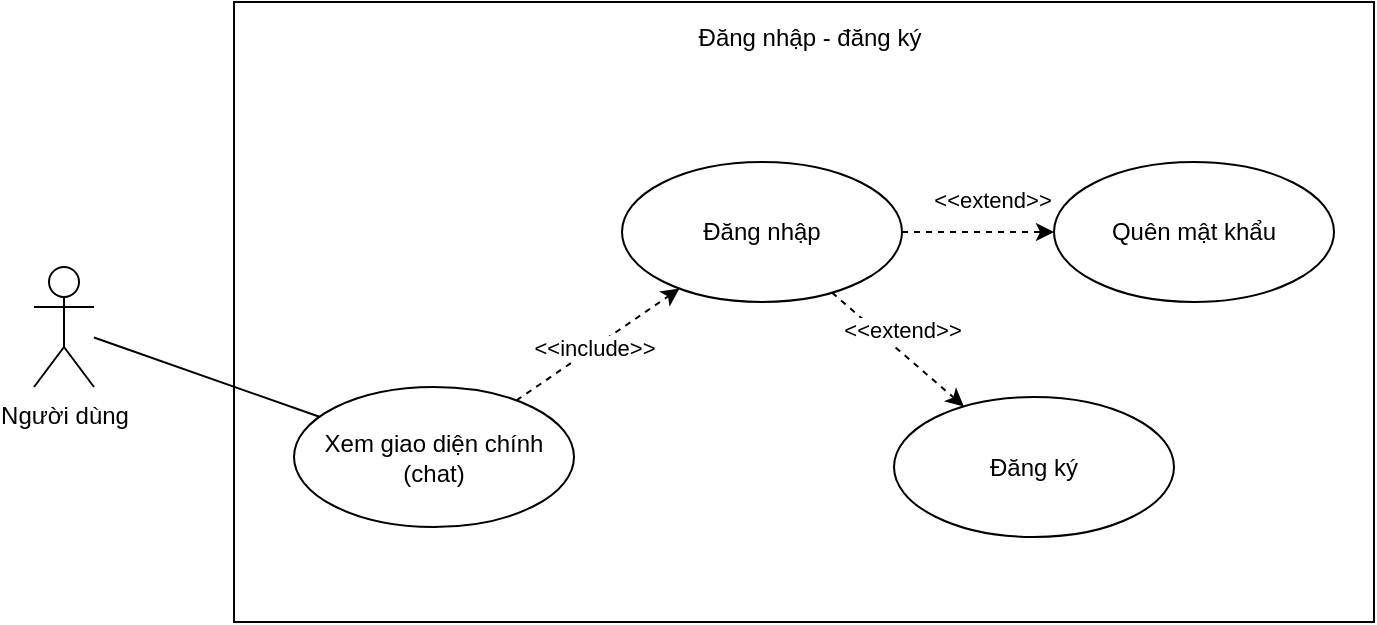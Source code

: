 <mxfile version="15.8.8" type="device" pages="4"><diagram name="đăng nhập đăng ký" id="JWyEaJ5nRwnsTtdnJsmN"><mxGraphModel dx="981" dy="526" grid="0" gridSize="10" guides="1" tooltips="1" connect="1" arrows="1" fold="1" page="1" pageScale="1" pageWidth="827" pageHeight="1169" math="0" shadow="0"><root><mxCell id="DENlEIInGGEMOSzq-gNh-0"/><mxCell id="DENlEIInGGEMOSzq-gNh-1" parent="DENlEIInGGEMOSzq-gNh-0"/><mxCell id="DENlEIInGGEMOSzq-gNh-2" value="" style="rounded=0;whiteSpace=wrap;html=1;" parent="DENlEIInGGEMOSzq-gNh-1" vertex="1"><mxGeometry x="150" y="180" width="570" height="310" as="geometry"/></mxCell><mxCell id="DENlEIInGGEMOSzq-gNh-3" value="Đăng nhập" style="ellipse;whiteSpace=wrap;html=1;" parent="DENlEIInGGEMOSzq-gNh-1" vertex="1"><mxGeometry x="344" y="260" width="140" height="70" as="geometry"/></mxCell><mxCell id="DENlEIInGGEMOSzq-gNh-5" value="Người dùng" style="shape=umlActor;verticalLabelPosition=bottom;verticalAlign=top;html=1;" parent="DENlEIInGGEMOSzq-gNh-1" vertex="1"><mxGeometry x="50" y="312.5" width="30" height="60" as="geometry"/></mxCell><mxCell id="DENlEIInGGEMOSzq-gNh-9" value="Đăng ký" style="ellipse;whiteSpace=wrap;html=1;" parent="DENlEIInGGEMOSzq-gNh-1" vertex="1"><mxGeometry x="480" y="377.5" width="140" height="70" as="geometry"/></mxCell><mxCell id="DENlEIInGGEMOSzq-gNh-10" style="rounded=0;orthogonalLoop=1;jettySize=auto;html=1;endArrow=none;endFill=0;" parent="DENlEIInGGEMOSzq-gNh-1" source="DENlEIInGGEMOSzq-gNh-5" target="DENlEIInGGEMOSzq-gNh-21" edge="1"><mxGeometry relative="1" as="geometry"><mxPoint x="80" y="407.643" as="sourcePoint"/><mxPoint x="197.613" y="330.354" as="targetPoint"/></mxGeometry></mxCell><mxCell id="DENlEIInGGEMOSzq-gNh-14" value="Quên mật khẩu" style="ellipse;whiteSpace=wrap;html=1;" parent="DENlEIInGGEMOSzq-gNh-1" vertex="1"><mxGeometry x="560" y="260" width="140" height="70" as="geometry"/></mxCell><mxCell id="DENlEIInGGEMOSzq-gNh-15" style="edgeStyle=none;rounded=0;orthogonalLoop=1;jettySize=auto;html=1;endArrow=classic;endFill=1;dashed=1;" parent="DENlEIInGGEMOSzq-gNh-1" source="DENlEIInGGEMOSzq-gNh-3" target="DENlEIInGGEMOSzq-gNh-14" edge="1"><mxGeometry relative="1" as="geometry"><mxPoint x="433.085" y="382.776" as="sourcePoint"/><mxPoint x="306.889" y="402.182" as="targetPoint"/></mxGeometry></mxCell><mxCell id="DENlEIInGGEMOSzq-gNh-16" value="&amp;lt;&amp;lt;extend&amp;gt;&amp;gt;" style="edgeLabel;html=1;align=center;verticalAlign=middle;resizable=0;points=[];" parent="DENlEIInGGEMOSzq-gNh-15" vertex="1" connectable="0"><mxGeometry x="-0.492" y="-2" relative="1" as="geometry"><mxPoint x="25" y="-18" as="offset"/></mxGeometry></mxCell><mxCell id="DENlEIInGGEMOSzq-gNh-17" value="Đăng nhập - đăng ký" style="text;html=1;strokeColor=none;fillColor=none;align=center;verticalAlign=middle;whiteSpace=wrap;rounded=0;" parent="DENlEIInGGEMOSzq-gNh-1" vertex="1"><mxGeometry x="358" y="183" width="160" height="30" as="geometry"/></mxCell><mxCell id="DENlEIInGGEMOSzq-gNh-21" value="Xem giao diện chính&lt;br&gt;(chat)" style="ellipse;whiteSpace=wrap;html=1;" parent="DENlEIInGGEMOSzq-gNh-1" vertex="1"><mxGeometry x="180" y="372.5" width="140" height="70" as="geometry"/></mxCell><mxCell id="bY0eyTqe4RqW8utlMhwF-1" style="edgeStyle=none;rounded=0;orthogonalLoop=1;jettySize=auto;html=1;endArrow=classic;endFill=1;dashed=1;" parent="DENlEIInGGEMOSzq-gNh-1" source="DENlEIInGGEMOSzq-gNh-21" target="DENlEIInGGEMOSzq-gNh-3" edge="1"><mxGeometry relative="1" as="geometry"><mxPoint x="390.614" y="402.126" as="sourcePoint"/><mxPoint x="309.358" y="407.771" as="targetPoint"/></mxGeometry></mxCell><mxCell id="bY0eyTqe4RqW8utlMhwF-2" value="&amp;lt;&amp;lt;include&amp;gt;&amp;gt;" style="edgeLabel;html=1;align=center;verticalAlign=middle;resizable=0;points=[];" parent="bY0eyTqe4RqW8utlMhwF-1" vertex="1" connectable="0"><mxGeometry x="-0.492" y="-2" relative="1" as="geometry"><mxPoint x="17" y="-14" as="offset"/></mxGeometry></mxCell><mxCell id="bY0eyTqe4RqW8utlMhwF-3" style="edgeStyle=none;rounded=0;orthogonalLoop=1;jettySize=auto;html=1;endArrow=classic;endFill=1;dashed=1;" parent="DENlEIInGGEMOSzq-gNh-1" source="DENlEIInGGEMOSzq-gNh-3" target="DENlEIInGGEMOSzq-gNh-9" edge="1"><mxGeometry relative="1" as="geometry"><mxPoint x="490.001" y="359.999" as="sourcePoint"/><mxPoint x="614.491" y="407.674" as="targetPoint"/></mxGeometry></mxCell><mxCell id="bY0eyTqe4RqW8utlMhwF-4" value="&amp;lt;&amp;lt;extend&amp;gt;&amp;gt;" style="edgeLabel;html=1;align=center;verticalAlign=middle;resizable=0;points=[];" parent="bY0eyTqe4RqW8utlMhwF-3" vertex="1" connectable="0"><mxGeometry x="-0.492" y="-2" relative="1" as="geometry"><mxPoint x="19" y="3" as="offset"/></mxGeometry></mxCell></root></mxGraphModel></diagram><diagram id="LErsN2BMLcBd2blQmOfk" name="chat"><mxGraphModel dx="358" dy="635" grid="0" gridSize="10" guides="1" tooltips="1" connect="1" arrows="1" fold="1" page="1" pageScale="1" pageWidth="827" pageHeight="1169" math="0" shadow="0"><root><mxCell id="0"/><mxCell id="1" parent="0"/><mxCell id="89SsK1dz6smB8FCagxbI-1" value="" style="rounded=0;whiteSpace=wrap;html=1;" vertex="1" parent="1"><mxGeometry x="940" y="310" width="860" height="480" as="geometry"/></mxCell><mxCell id="coUT5v2VdxKvNgFg53J8-2" value="Quản lý người dùng" style="ellipse;whiteSpace=wrap;html=1;" vertex="1" parent="1"><mxGeometry x="990.001" y="689.996" width="140" height="70" as="geometry"/></mxCell><mxCell id="coUT5v2VdxKvNgFg53J8-3" style="rounded=0;orthogonalLoop=1;jettySize=auto;html=1;endArrow=none;endFill=0;" edge="1" parent="1" source="coUT5v2VdxKvNgFg53J8-4" target="coUT5v2VdxKvNgFg53J8-2"><mxGeometry relative="1" as="geometry"><mxPoint x="1002.629" y="656.508" as="targetPoint"/></mxGeometry></mxCell><mxCell id="coUT5v2VdxKvNgFg53J8-4" value="Người dùng" style="shape=umlActor;verticalLabelPosition=bottom;verticalAlign=top;html=1;" vertex="1" parent="1"><mxGeometry x="870.001" y="562.276" width="30" height="60" as="geometry"/></mxCell><mxCell id="coUT5v2VdxKvNgFg53J8-8" value="Xem danh sách&lt;br&gt;phòng chat" style="ellipse;whiteSpace=wrap;html=1;" vertex="1" parent="1"><mxGeometry x="990.001" y="552.276" width="140" height="70" as="geometry"/></mxCell><mxCell id="coUT5v2VdxKvNgFg53J8-9" style="rounded=0;orthogonalLoop=1;jettySize=auto;html=1;endArrow=none;endFill=0;" edge="1" parent="1" source="coUT5v2VdxKvNgFg53J8-4" target="coUT5v2VdxKvNgFg53J8-8"><mxGeometry relative="1" as="geometry"><mxPoint x="910.001" y="592.419" as="sourcePoint"/><mxPoint x="1027.615" y="515.13" as="targetPoint"/></mxGeometry></mxCell><mxCell id="coUT5v2VdxKvNgFg53J8-10" value="Gửi tin nhắn vào&lt;br&gt;phòng chat" style="ellipse;whiteSpace=wrap;html=1;" vertex="1" parent="1"><mxGeometry x="1436.531" y="519.996" width="140" height="70" as="geometry"/></mxCell><mxCell id="coUT5v2VdxKvNgFg53J8-11" style="edgeStyle=none;rounded=0;orthogonalLoop=1;jettySize=auto;html=1;endArrow=classic;endFill=1;dashed=1;" edge="1" parent="1" source="coUT5v2VdxKvNgFg53J8-10" target="coUT5v2VdxKvNgFg53J8-16"><mxGeometry relative="1" as="geometry"><mxPoint x="1253.324" y="510.652" as="sourcePoint"/><mxPoint x="1136.671" y="529.329" as="targetPoint"/></mxGeometry></mxCell><mxCell id="coUT5v2VdxKvNgFg53J8-12" value="&amp;lt;&amp;lt;extend&amp;gt;&amp;gt;" style="edgeLabel;html=1;align=center;verticalAlign=middle;resizable=0;points=[];" vertex="1" connectable="0" parent="coUT5v2VdxKvNgFg53J8-11"><mxGeometry x="-0.492" y="-2" relative="1" as="geometry"><mxPoint x="-17" y="-9" as="offset"/></mxGeometry></mxCell><mxCell id="coUT5v2VdxKvNgFg53J8-13" value="Tạo phòng chat" style="ellipse;whiteSpace=wrap;html=1;" vertex="1" parent="1"><mxGeometry x="1210.001" y="469.996" width="140" height="70" as="geometry"/></mxCell><mxCell id="coUT5v2VdxKvNgFg53J8-14" style="edgeStyle=none;rounded=0;orthogonalLoop=1;jettySize=auto;html=1;endArrow=classic;endFill=1;dashed=1;" edge="1" parent="1" source="coUT5v2VdxKvNgFg53J8-13" target="coUT5v2VdxKvNgFg53J8-8"><mxGeometry relative="1" as="geometry"><mxPoint x="1230.001" y="772.276" as="sourcePoint"/><mxPoint x="1250.001" y="672.274" as="targetPoint"/></mxGeometry></mxCell><mxCell id="coUT5v2VdxKvNgFg53J8-15" value="&amp;lt;&amp;lt;extend&amp;gt;&amp;gt;" style="edgeLabel;html=1;align=center;verticalAlign=middle;resizable=0;points=[];" vertex="1" connectable="0" parent="coUT5v2VdxKvNgFg53J8-14"><mxGeometry x="-0.492" y="-2" relative="1" as="geometry"><mxPoint x="-17" y="12" as="offset"/></mxGeometry></mxCell><mxCell id="coUT5v2VdxKvNgFg53J8-16" value="Xem đoạn chat&lt;br&gt;trong phòng chat" style="ellipse;whiteSpace=wrap;html=1;" vertex="1" parent="1"><mxGeometry x="1210.001" y="569.996" width="140" height="70" as="geometry"/></mxCell><mxCell id="coUT5v2VdxKvNgFg53J8-17" style="edgeStyle=none;rounded=0;orthogonalLoop=1;jettySize=auto;html=1;endArrow=classic;endFill=1;dashed=1;" edge="1" parent="1" source="coUT5v2VdxKvNgFg53J8-16" target="coUT5v2VdxKvNgFg53J8-8"><mxGeometry relative="1" as="geometry"><mxPoint x="1263.086" y="567.552" as="sourcePoint"/><mxPoint x="1136.89" y="586.958" as="targetPoint"/></mxGeometry></mxCell><mxCell id="coUT5v2VdxKvNgFg53J8-18" value="&amp;lt;&amp;lt;extend&amp;gt;&amp;gt;" style="edgeLabel;html=1;align=center;verticalAlign=middle;resizable=0;points=[];" vertex="1" connectable="0" parent="coUT5v2VdxKvNgFg53J8-17"><mxGeometry x="-0.492" y="-2" relative="1" as="geometry"><mxPoint x="-23" y="2" as="offset"/></mxGeometry></mxCell><mxCell id="coUT5v2VdxKvNgFg53J8-19" value="Xem danh sách&lt;br&gt;những người có trong phòng chat" style="ellipse;whiteSpace=wrap;html=1;" vertex="1" parent="1"><mxGeometry x="1436.531" y="609.996" width="140" height="70" as="geometry"/></mxCell><mxCell id="coUT5v2VdxKvNgFg53J8-20" style="edgeStyle=none;rounded=0;orthogonalLoop=1;jettySize=auto;html=1;endArrow=classic;endFill=1;dashed=1;" edge="1" parent="1" source="coUT5v2VdxKvNgFg53J8-19" target="coUT5v2VdxKvNgFg53J8-16"><mxGeometry relative="1" as="geometry"><mxPoint x="1440.001" y="599.996" as="sourcePoint"/><mxPoint x="1360.001" y="599.996" as="targetPoint"/></mxGeometry></mxCell><mxCell id="coUT5v2VdxKvNgFg53J8-21" value="&amp;lt;&amp;lt;extend&amp;gt;&amp;gt;" style="edgeLabel;html=1;align=center;verticalAlign=middle;resizable=0;points=[];" vertex="1" connectable="0" parent="coUT5v2VdxKvNgFg53J8-20"><mxGeometry x="-0.492" y="-2" relative="1" as="geometry"><mxPoint x="-14" y="-6" as="offset"/></mxGeometry></mxCell><mxCell id="coUT5v2VdxKvNgFg53J8-22" value="Chat" style="text;html=1;strokeColor=none;fillColor=none;align=center;verticalAlign=middle;whiteSpace=wrap;rounded=0;" vertex="1" parent="1"><mxGeometry x="1315.001" y="322.996" width="160" height="30" as="geometry"/></mxCell><mxCell id="2LxvyCFOMDdB7M-BpdE5-1" value="Rời khỏi phòng chat" style="ellipse;whiteSpace=wrap;html=1;" vertex="1" parent="1"><mxGeometry x="1436.531" y="699.996" width="140" height="70" as="geometry"/></mxCell><mxCell id="2LxvyCFOMDdB7M-BpdE5-2" style="edgeStyle=none;rounded=0;orthogonalLoop=1;jettySize=auto;html=1;endArrow=classic;endFill=1;dashed=1;" edge="1" parent="1" source="2LxvyCFOMDdB7M-BpdE5-1" target="coUT5v2VdxKvNgFg53J8-16"><mxGeometry relative="1" as="geometry"><mxPoint x="1450.373" y="641.317" as="sourcePoint"/><mxPoint x="1359.639" y="646.441" as="targetPoint"/></mxGeometry></mxCell><mxCell id="2LxvyCFOMDdB7M-BpdE5-3" value="&amp;lt;&amp;lt;extend&amp;gt;&amp;gt;" style="edgeLabel;html=1;align=center;verticalAlign=middle;resizable=0;points=[];" vertex="1" connectable="0" parent="2LxvyCFOMDdB7M-BpdE5-2"><mxGeometry x="-0.492" y="-2" relative="1" as="geometry"><mxPoint x="-14" y="-6" as="offset"/></mxGeometry></mxCell><mxCell id="2LxvyCFOMDdB7M-BpdE5-4" value="Xóa phòng chat" style="ellipse;whiteSpace=wrap;html=1;" vertex="1" parent="1"><mxGeometry x="1204.001" y="699.996" width="140" height="70" as="geometry"/></mxCell><mxCell id="2LxvyCFOMDdB7M-BpdE5-6" style="edgeStyle=none;rounded=0;orthogonalLoop=1;jettySize=auto;html=1;endArrow=classic;endFill=1;dashed=1;" edge="1" parent="1" source="2LxvyCFOMDdB7M-BpdE5-4" target="coUT5v2VdxKvNgFg53J8-8"><mxGeometry relative="1" as="geometry"><mxPoint x="1236.353" y="527.479" as="sourcePoint"/><mxPoint x="1123.763" y="574.861" as="targetPoint"/></mxGeometry></mxCell><mxCell id="2LxvyCFOMDdB7M-BpdE5-7" value="&amp;lt;&amp;lt;extend&amp;gt;&amp;gt;" style="edgeLabel;html=1;align=center;verticalAlign=middle;resizable=0;points=[];" vertex="1" connectable="0" parent="2LxvyCFOMDdB7M-BpdE5-6"><mxGeometry x="-0.492" y="-2" relative="1" as="geometry"><mxPoint x="-24" as="offset"/></mxGeometry></mxCell><mxCell id="FPCvf2csXBP4pKpoDFuw-1" value="Tạo phòng chat mới&lt;br&gt;với người có trong&lt;br&gt;phòng chat" style="ellipse;whiteSpace=wrap;html=1;" vertex="1" parent="1"><mxGeometry x="1630.071" y="519.996" width="140" height="70" as="geometry"/></mxCell><mxCell id="FPCvf2csXBP4pKpoDFuw-3" value="Xem thông tin&lt;br&gt;những người có trong phòng chat" style="ellipse;whiteSpace=wrap;html=1;" vertex="1" parent="1"><mxGeometry x="1630.071" y="679.996" width="140" height="70" as="geometry"/></mxCell><mxCell id="FPCvf2csXBP4pKpoDFuw-5" style="edgeStyle=none;rounded=0;orthogonalLoop=1;jettySize=auto;html=1;endArrow=classic;endFill=1;dashed=1;" edge="1" parent="1" source="FPCvf2csXBP4pKpoDFuw-3" target="coUT5v2VdxKvNgFg53J8-19"><mxGeometry relative="1" as="geometry"><mxPoint x="1757.07" y="542.72" as="sourcePoint"/><mxPoint x="1359.937" y="651.488" as="targetPoint"/></mxGeometry></mxCell><mxCell id="FPCvf2csXBP4pKpoDFuw-6" value="&amp;lt;&amp;lt;extend&amp;gt;&amp;gt;" style="edgeLabel;html=1;align=center;verticalAlign=middle;resizable=0;points=[];" vertex="1" connectable="0" parent="FPCvf2csXBP4pKpoDFuw-5"><mxGeometry x="-0.492" y="-2" relative="1" as="geometry"><mxPoint x="-25" y="2" as="offset"/></mxGeometry></mxCell><mxCell id="FPCvf2csXBP4pKpoDFuw-7" style="edgeStyle=none;rounded=0;orthogonalLoop=1;jettySize=auto;html=1;endArrow=classic;endFill=1;dashed=1;" edge="1" parent="1" source="FPCvf2csXBP4pKpoDFuw-1" target="FPCvf2csXBP4pKpoDFuw-3"><mxGeometry relative="1" as="geometry"><mxPoint x="1658.616" y="588.725" as="sourcePoint"/><mxPoint x="1567.827" y="631.18" as="targetPoint"/></mxGeometry></mxCell><mxCell id="FPCvf2csXBP4pKpoDFuw-8" value="&amp;lt;&amp;lt;extend&amp;gt;&amp;gt;" style="edgeLabel;html=1;align=center;verticalAlign=middle;resizable=0;points=[];" vertex="1" connectable="0" parent="FPCvf2csXBP4pKpoDFuw-7"><mxGeometry x="-0.492" y="-2" relative="1" as="geometry"><mxPoint x="10" y="-4" as="offset"/></mxGeometry></mxCell><mxCell id="FPCvf2csXBP4pKpoDFuw-10" value="Thêm người dùng khác&lt;br&gt;vào phòng chat" style="ellipse;whiteSpace=wrap;html=1;" vertex="1" parent="1"><mxGeometry x="1431.071" y="429.996" width="140" height="70" as="geometry"/></mxCell><mxCell id="FPCvf2csXBP4pKpoDFuw-12" style="edgeStyle=none;rounded=0;orthogonalLoop=1;jettySize=auto;html=1;endArrow=classic;endFill=1;dashed=1;" edge="1" parent="1" source="coUT5v2VdxKvNgFg53J8-13" target="FPCvf2csXBP4pKpoDFuw-10"><mxGeometry relative="1" as="geometry"><mxPoint x="1460.395" y="585.905" as="sourcePoint"/><mxPoint x="1346.001" y="628.996" as="targetPoint"/></mxGeometry></mxCell><mxCell id="FPCvf2csXBP4pKpoDFuw-13" value="&amp;lt;&amp;lt;include&amp;gt;&amp;gt;" style="edgeLabel;html=1;align=center;verticalAlign=middle;resizable=0;points=[];" vertex="1" connectable="0" parent="FPCvf2csXBP4pKpoDFuw-12"><mxGeometry x="-0.492" y="-2" relative="1" as="geometry"><mxPoint x="11" y="-21" as="offset"/></mxGeometry></mxCell><mxCell id="FPCvf2csXBP4pKpoDFuw-14" style="edgeStyle=none;rounded=0;orthogonalLoop=1;jettySize=auto;html=1;endArrow=classic;endFill=1;dashed=1;" edge="1" parent="1" source="FPCvf2csXBP4pKpoDFuw-10" target="coUT5v2VdxKvNgFg53J8-16"><mxGeometry relative="1" as="geometry"><mxPoint x="1460.395" y="585.905" as="sourcePoint"/><mxPoint x="1346.001" y="628.996" as="targetPoint"/></mxGeometry></mxCell><mxCell id="FPCvf2csXBP4pKpoDFuw-15" value="&amp;lt;&amp;lt;extend&amp;gt;&amp;gt;" style="edgeLabel;html=1;align=center;verticalAlign=middle;resizable=0;points=[];" vertex="1" connectable="0" parent="FPCvf2csXBP4pKpoDFuw-14"><mxGeometry x="-0.492" y="-2" relative="1" as="geometry"><mxPoint x="-22" y="7" as="offset"/></mxGeometry></mxCell><mxCell id="FPCvf2csXBP4pKpoDFuw-17" value="Tìm kiếm người dùng" style="ellipse;whiteSpace=wrap;html=1;" vertex="1" parent="1"><mxGeometry x="990.001" y="459.996" width="140" height="70" as="geometry"/></mxCell><mxCell id="FPCvf2csXBP4pKpoDFuw-18" value="Xem thông tin&lt;br&gt;người dùng" style="ellipse;whiteSpace=wrap;html=1;" vertex="1" parent="1"><mxGeometry x="1101.001" y="349.996" width="140" height="70" as="geometry"/></mxCell><mxCell id="FPCvf2csXBP4pKpoDFuw-19" style="rounded=0;orthogonalLoop=1;jettySize=auto;html=1;endArrow=none;endFill=0;" edge="1" parent="1" source="coUT5v2VdxKvNgFg53J8-4" target="FPCvf2csXBP4pKpoDFuw-17"><mxGeometry relative="1" as="geometry"><mxPoint x="940" y="570" as="sourcePoint"/><mxPoint x="1000.108" y="599.21" as="targetPoint"/></mxGeometry></mxCell><mxCell id="FPCvf2csXBP4pKpoDFuw-20" style="edgeStyle=none;rounded=0;orthogonalLoop=1;jettySize=auto;html=1;endArrow=classic;endFill=1;dashed=1;" edge="1" parent="1" source="FPCvf2csXBP4pKpoDFuw-18" target="FPCvf2csXBP4pKpoDFuw-17"><mxGeometry relative="1" as="geometry"><mxPoint x="1233.802" y="535.863" as="sourcePoint"/><mxPoint x="1126.043" y="576.304" as="targetPoint"/></mxGeometry></mxCell><mxCell id="FPCvf2csXBP4pKpoDFuw-21" value="&amp;lt;&amp;lt;extend&amp;gt;&amp;gt;" style="edgeLabel;html=1;align=center;verticalAlign=middle;resizable=0;points=[];" vertex="1" connectable="0" parent="FPCvf2csXBP4pKpoDFuw-20"><mxGeometry x="-0.492" y="-2" relative="1" as="geometry"><mxPoint x="-17" y="12" as="offset"/></mxGeometry></mxCell><mxCell id="FPCvf2csXBP4pKpoDFuw-23" style="edgeStyle=none;rounded=0;orthogonalLoop=1;jettySize=auto;html=1;endArrow=classic;endFill=1;dashed=1;" edge="1" parent="1" source="coUT5v2VdxKvNgFg53J8-13" target="FPCvf2csXBP4pKpoDFuw-18"><mxGeometry relative="1" as="geometry"><mxPoint x="1300" y="430" as="sourcePoint"/><mxPoint x="1131.409" y="458.195" as="targetPoint"/></mxGeometry></mxCell><mxCell id="FPCvf2csXBP4pKpoDFuw-24" value="&amp;lt;&amp;lt;extend&amp;gt;&amp;gt;" style="edgeLabel;html=1;align=center;verticalAlign=middle;resizable=0;points=[];" vertex="1" connectable="0" parent="FPCvf2csXBP4pKpoDFuw-23"><mxGeometry x="-0.492" y="-2" relative="1" as="geometry"><mxPoint x="2" y="-17" as="offset"/></mxGeometry></mxCell><mxCell id="V4NmO3K5ltTIgcx6LwzD-1" style="edgeStyle=none;rounded=0;orthogonalLoop=1;jettySize=auto;html=1;endArrow=classic;endFill=1;dashed=1;" edge="1" parent="1" source="2LxvyCFOMDdB7M-BpdE5-4" target="2LxvyCFOMDdB7M-BpdE5-1"><mxGeometry relative="1" as="geometry"><mxPoint x="1470.585" y="718.59" as="sourcePoint"/><mxPoint x="1336.017" y="641.371" as="targetPoint"/></mxGeometry></mxCell><mxCell id="V4NmO3K5ltTIgcx6LwzD-2" value="&amp;lt;&amp;lt;include&amp;gt;&amp;gt;" style="edgeLabel;html=1;align=center;verticalAlign=middle;resizable=0;points=[];" vertex="1" connectable="0" parent="V4NmO3K5ltTIgcx6LwzD-1"><mxGeometry x="-0.492" y="-2" relative="1" as="geometry"><mxPoint x="13" y="-12" as="offset"/></mxGeometry></mxCell></root></mxGraphModel></diagram><diagram name="Người dùng" id="7EJX-vZmcVyvvQQUFe3w"><mxGraphModel dx="981" dy="526" grid="0" gridSize="10" guides="1" tooltips="1" connect="1" arrows="1" fold="1" page="1" pageScale="1" pageWidth="827" pageHeight="1169" math="0" shadow="0"><root><mxCell id="Wl6rWM2wVNXmvFI_4Vlg-0"/><mxCell id="Wl6rWM2wVNXmvFI_4Vlg-1" parent="Wl6rWM2wVNXmvFI_4Vlg-0"/><mxCell id="4y5V-lZGs5v4ukD_ly2X-0" value="" style="rounded=0;whiteSpace=wrap;html=1;" parent="Wl6rWM2wVNXmvFI_4Vlg-1" vertex="1"><mxGeometry x="130" y="190" width="460" height="389" as="geometry"/></mxCell><mxCell id="4y5V-lZGs5v4ukD_ly2X-1" value="Xem các&lt;br&gt;thông tin cá nhân" style="ellipse;whiteSpace=wrap;html=1;" parent="Wl6rWM2wVNXmvFI_4Vlg-1" vertex="1"><mxGeometry x="162" y="273" width="140" height="70" as="geometry"/></mxCell><mxCell id="4y5V-lZGs5v4ukD_ly2X-2" style="rounded=0;orthogonalLoop=1;jettySize=auto;html=1;endArrow=none;endFill=0;" parent="Wl6rWM2wVNXmvFI_4Vlg-1" source="4y5V-lZGs5v4ukD_ly2X-3" target="4y5V-lZGs5v4ukD_ly2X-1" edge="1"><mxGeometry relative="1" as="geometry"/></mxCell><mxCell id="4y5V-lZGs5v4ukD_ly2X-3" value="Người dùng" style="shape=umlActor;verticalLabelPosition=bottom;verticalAlign=top;html=1;" parent="Wl6rWM2wVNXmvFI_4Vlg-1" vertex="1"><mxGeometry x="40" y="377.5" width="30" height="60" as="geometry"/></mxCell><mxCell id="4y5V-lZGs5v4ukD_ly2X-4" style="edgeStyle=none;rounded=0;orthogonalLoop=1;jettySize=auto;html=1;endArrow=classic;endFill=1;dashed=1;" parent="Wl6rWM2wVNXmvFI_4Vlg-1" source="4y5V-lZGs5v4ukD_ly2X-6" target="4y5V-lZGs5v4ukD_ly2X-1" edge="1"><mxGeometry relative="1" as="geometry"/></mxCell><mxCell id="4y5V-lZGs5v4ukD_ly2X-5" value="&amp;lt;&amp;lt;extend&amp;gt;&amp;gt;" style="edgeLabel;html=1;align=center;verticalAlign=middle;resizable=0;points=[];" parent="4y5V-lZGs5v4ukD_ly2X-4" vertex="1" connectable="0"><mxGeometry x="-0.492" y="-2" relative="1" as="geometry"><mxPoint x="-11" y="-5" as="offset"/></mxGeometry></mxCell><mxCell id="4y5V-lZGs5v4ukD_ly2X-6" value="Sửa thông tin cá nhân" style="ellipse;whiteSpace=wrap;html=1;" parent="Wl6rWM2wVNXmvFI_4Vlg-1" vertex="1"><mxGeometry x="378" y="273" width="140" height="70" as="geometry"/></mxCell><mxCell id="4y5V-lZGs5v4ukD_ly2X-7" value="Sửa&lt;br&gt;thông tin đăng nhập" style="ellipse;whiteSpace=wrap;html=1;" parent="Wl6rWM2wVNXmvFI_4Vlg-1" vertex="1"><mxGeometry x="160" y="367.5" width="140" height="70" as="geometry"/></mxCell><mxCell id="4y5V-lZGs5v4ukD_ly2X-8" style="rounded=0;orthogonalLoop=1;jettySize=auto;html=1;endArrow=none;endFill=0;" parent="Wl6rWM2wVNXmvFI_4Vlg-1" source="4y5V-lZGs5v4ukD_ly2X-3" target="4y5V-lZGs5v4ukD_ly2X-7" edge="1"><mxGeometry relative="1" as="geometry"><mxPoint x="80" y="407.643" as="sourcePoint"/><mxPoint x="197.613" y="330.354" as="targetPoint"/></mxGeometry></mxCell><mxCell id="4y5V-lZGs5v4ukD_ly2X-9" value="Đổi mật khẩu" style="ellipse;whiteSpace=wrap;html=1;" parent="Wl6rWM2wVNXmvFI_4Vlg-1" vertex="1"><mxGeometry x="380" y="460" width="140" height="70" as="geometry"/></mxCell><mxCell id="4y5V-lZGs5v4ukD_ly2X-10" style="edgeStyle=none;rounded=0;orthogonalLoop=1;jettySize=auto;html=1;endArrow=classic;endFill=1;dashed=1;" parent="Wl6rWM2wVNXmvFI_4Vlg-1" source="4y5V-lZGs5v4ukD_ly2X-9" target="4y5V-lZGs5v4ukD_ly2X-7" edge="1"><mxGeometry relative="1" as="geometry"><mxPoint x="400" y="587.5" as="sourcePoint"/><mxPoint x="420.0" y="487.498" as="targetPoint"/></mxGeometry></mxCell><mxCell id="4y5V-lZGs5v4ukD_ly2X-11" value="&amp;lt;&amp;lt;extend&amp;gt;&amp;gt;" style="edgeLabel;html=1;align=center;verticalAlign=middle;resizable=0;points=[];" parent="4y5V-lZGs5v4ukD_ly2X-10" vertex="1" connectable="0"><mxGeometry x="-0.492" y="-2" relative="1" as="geometry"><mxPoint x="-24" as="offset"/></mxGeometry></mxCell><mxCell id="4y5V-lZGs5v4ukD_ly2X-12" value="Sửa tài khoản&lt;br&gt;đăng nhập (email, sđt)" style="ellipse;whiteSpace=wrap;html=1;" parent="Wl6rWM2wVNXmvFI_4Vlg-1" vertex="1"><mxGeometry x="380" y="367.5" width="140" height="70" as="geometry"/></mxCell><mxCell id="4y5V-lZGs5v4ukD_ly2X-13" style="edgeStyle=none;rounded=0;orthogonalLoop=1;jettySize=auto;html=1;endArrow=classic;endFill=1;dashed=1;" parent="Wl6rWM2wVNXmvFI_4Vlg-1" source="4y5V-lZGs5v4ukD_ly2X-12" target="4y5V-lZGs5v4ukD_ly2X-7" edge="1"><mxGeometry relative="1" as="geometry"><mxPoint x="433.085" y="382.776" as="sourcePoint"/><mxPoint x="306.889" y="402.182" as="targetPoint"/></mxGeometry></mxCell><mxCell id="4y5V-lZGs5v4ukD_ly2X-14" value="&amp;lt;&amp;lt;extend&amp;gt;&amp;gt;" style="edgeLabel;html=1;align=center;verticalAlign=middle;resizable=0;points=[];" parent="4y5V-lZGs5v4ukD_ly2X-13" vertex="1" connectable="0"><mxGeometry x="-0.492" y="-2" relative="1" as="geometry"><mxPoint x="-10" y="-4" as="offset"/></mxGeometry></mxCell><mxCell id="4y5V-lZGs5v4ukD_ly2X-15" value="Quản lý người dùng" style="text;html=1;strokeColor=none;fillColor=none;align=center;verticalAlign=middle;whiteSpace=wrap;rounded=0;" parent="Wl6rWM2wVNXmvFI_4Vlg-1" vertex="1"><mxGeometry x="290" y="200" width="160" height="30" as="geometry"/></mxCell></root></mxGraphModel></diagram><diagram name="database" id="hA9jXAUSqpvaI0gPb11r"><mxGraphModel dx="981" dy="526" grid="0" gridSize="10" guides="1" tooltips="1" connect="1" arrows="1" fold="1" page="1" pageScale="1" pageWidth="827" pageHeight="1169" math="0" shadow="0"><root><mxCell id="AlWW7ICIcsZzj3KdASYe-0"/><mxCell id="AlWW7ICIcsZzj3KdASYe-1" parent="AlWW7ICIcsZzj3KdASYe-0"/><mxCell id="AlWW7ICIcsZzj3KdASYe-6" value="&lt;div style=&quot;box-sizing: border-box ; width: 100% ; background: #e4e4e4 ; padding: 2px&quot;&gt;User&lt;/div&gt;&lt;table style=&quot;width: 100% ; font-size: 1em&quot; cellpadding=&quot;2&quot; cellspacing=&quot;0&quot;&gt;&lt;tbody&gt;&lt;tr&gt;&lt;td&gt;PK&lt;/td&gt;&lt;td&gt;id&lt;/td&gt;&lt;/tr&gt;&lt;tr&gt;&lt;td&gt;&lt;/td&gt;&lt;td&gt;username&lt;br&gt;password&lt;br&gt;email&lt;br&gt;isActive&lt;br&gt;dateJoined&lt;/td&gt;&lt;/tr&gt;&lt;/tbody&gt;&lt;/table&gt;" style="verticalAlign=top;align=left;overflow=fill;html=1;" parent="AlWW7ICIcsZzj3KdASYe-1" vertex="1"><mxGeometry x="25" y="68" width="120" height="120" as="geometry"/></mxCell><mxCell id="e7Qx7tTKQD7ayYn-K6l3-0" value="&lt;div style=&quot;box-sizing: border-box ; width: 100% ; background: #e4e4e4 ; padding: 2px&quot;&gt;UserProfile&lt;/div&gt;&lt;table style=&quot;width: 100% ; font-size: 1em&quot; cellpadding=&quot;2&quot; cellspacing=&quot;0&quot;&gt;&lt;tbody&gt;&lt;tr&gt;&lt;td&gt;PK&lt;/td&gt;&lt;td&gt;id&lt;/td&gt;&lt;/tr&gt;&lt;tr&gt;&lt;td&gt;FK1&lt;/td&gt;&lt;td&gt;idUser&lt;br&gt;&lt;/td&gt;&lt;/tr&gt;&lt;tr&gt;&lt;td&gt;&lt;/td&gt;&lt;td&gt;firstName&lt;br&gt;lastName&lt;br&gt;dob&lt;br&gt;gender&lt;br&gt;contact&lt;br&gt;avatar&lt;br&gt;bio&lt;br&gt;&lt;br&gt;&lt;/td&gt;&lt;/tr&gt;&lt;/tbody&gt;&lt;/table&gt;" style="verticalAlign=top;align=left;overflow=fill;html=1;" parent="AlWW7ICIcsZzj3KdASYe-1" vertex="1"><mxGeometry x="220" y="66" width="114" height="163" as="geometry"/></mxCell><mxCell id="e7Qx7tTKQD7ayYn-K6l3-3" value="&lt;div style=&quot;box-sizing: border-box ; width: 100% ; background: #e4e4e4 ; padding: 2px&quot;&gt;ChatRoom&lt;/div&gt;&lt;table style=&quot;width: 100% ; font-size: 1em&quot; cellpadding=&quot;2&quot; cellspacing=&quot;0&quot;&gt;&lt;tbody&gt;&lt;tr&gt;&lt;td&gt;PK&lt;/td&gt;&lt;td&gt;id&lt;/td&gt;&lt;/tr&gt;&lt;tr&gt;&lt;td&gt;FK1&lt;br&gt;FK2&lt;/td&gt;&lt;td&gt;idUserProfile[]&lt;br&gt;idChat[]&lt;br&gt;&lt;/td&gt;&lt;/tr&gt;&lt;tr&gt;&lt;td&gt;&lt;/td&gt;&lt;td&gt;title&lt;br&gt;&lt;br&gt;&lt;/td&gt;&lt;/tr&gt;&lt;/tbody&gt;&lt;/table&gt;" style="verticalAlign=top;align=left;overflow=fill;html=1;" parent="AlWW7ICIcsZzj3KdASYe-1" vertex="1"><mxGeometry x="425" y="68" width="131" height="97" as="geometry"/></mxCell><mxCell id="e7Qx7tTKQD7ayYn-K6l3-5" value="&lt;div style=&quot;box-sizing: border-box ; width: 100% ; background: #e4e4e4 ; padding: 2px&quot;&gt;Chat&lt;/div&gt;&lt;table style=&quot;width: 100% ; font-size: 1em&quot; cellpadding=&quot;2&quot; cellspacing=&quot;0&quot;&gt;&lt;tbody&gt;&lt;tr&gt;&lt;td&gt;PK&lt;/td&gt;&lt;td&gt;id&lt;/td&gt;&lt;/tr&gt;&lt;tr&gt;&lt;td&gt;FK1&lt;br&gt;FK2&lt;br&gt;&lt;br&gt;&lt;/td&gt;&lt;td&gt;idChatRoom&lt;br&gt;idUserProfile&lt;br&gt;chatMessage&lt;/td&gt;&lt;/tr&gt;&lt;tr&gt;&lt;td&gt;&lt;/td&gt;&lt;td&gt;&lt;br&gt;&lt;/td&gt;&lt;/tr&gt;&lt;/tbody&gt;&lt;/table&gt;" style="verticalAlign=top;align=left;overflow=fill;html=1;" parent="AlWW7ICIcsZzj3KdASYe-1" vertex="1"><mxGeometry x="622" y="68" width="124" height="88" as="geometry"/></mxCell><mxCell id="CYQ-HDUNoENjlhR1dISv-0" value="" style="edgeStyle=entityRelationEdgeStyle;fontSize=12;html=1;endArrow=ERmandOne;startArrow=ERmandOne;rounded=0;" edge="1" parent="AlWW7ICIcsZzj3KdASYe-1" source="e7Qx7tTKQD7ayYn-K6l3-0" target="AlWW7ICIcsZzj3KdASYe-6"><mxGeometry width="100" height="100" relative="1" as="geometry"><mxPoint x="711" y="168" as="sourcePoint"/><mxPoint x="621" y="235.5" as="targetPoint"/></mxGeometry></mxCell><mxCell id="BCBXWVANwz4eQuI7Q_QC-0" value="" style="edgeStyle=entityRelationEdgeStyle;fontSize=12;html=1;endArrow=ERoneToMany;rounded=0;" edge="1" parent="AlWW7ICIcsZzj3KdASYe-1" source="e7Qx7tTKQD7ayYn-K6l3-3" target="e7Qx7tTKQD7ayYn-K6l3-5"><mxGeometry width="100" height="100" relative="1" as="geometry"><mxPoint x="447" y="126.5" as="sourcePoint"/><mxPoint x="359" y="159.5" as="targetPoint"/></mxGeometry></mxCell><mxCell id="BCBXWVANwz4eQuI7Q_QC-1" value="" style="edgeStyle=entityRelationEdgeStyle;fontSize=12;html=1;endArrow=ERmany;rounded=0;" edge="1" parent="AlWW7ICIcsZzj3KdASYe-1" source="e7Qx7tTKQD7ayYn-K6l3-3" target="e7Qx7tTKQD7ayYn-K6l3-0"><mxGeometry width="100" height="100" relative="1" as="geometry"><mxPoint x="452" y="227" as="sourcePoint"/><mxPoint x="419" y="331" as="targetPoint"/></mxGeometry></mxCell></root></mxGraphModel></diagram></mxfile>